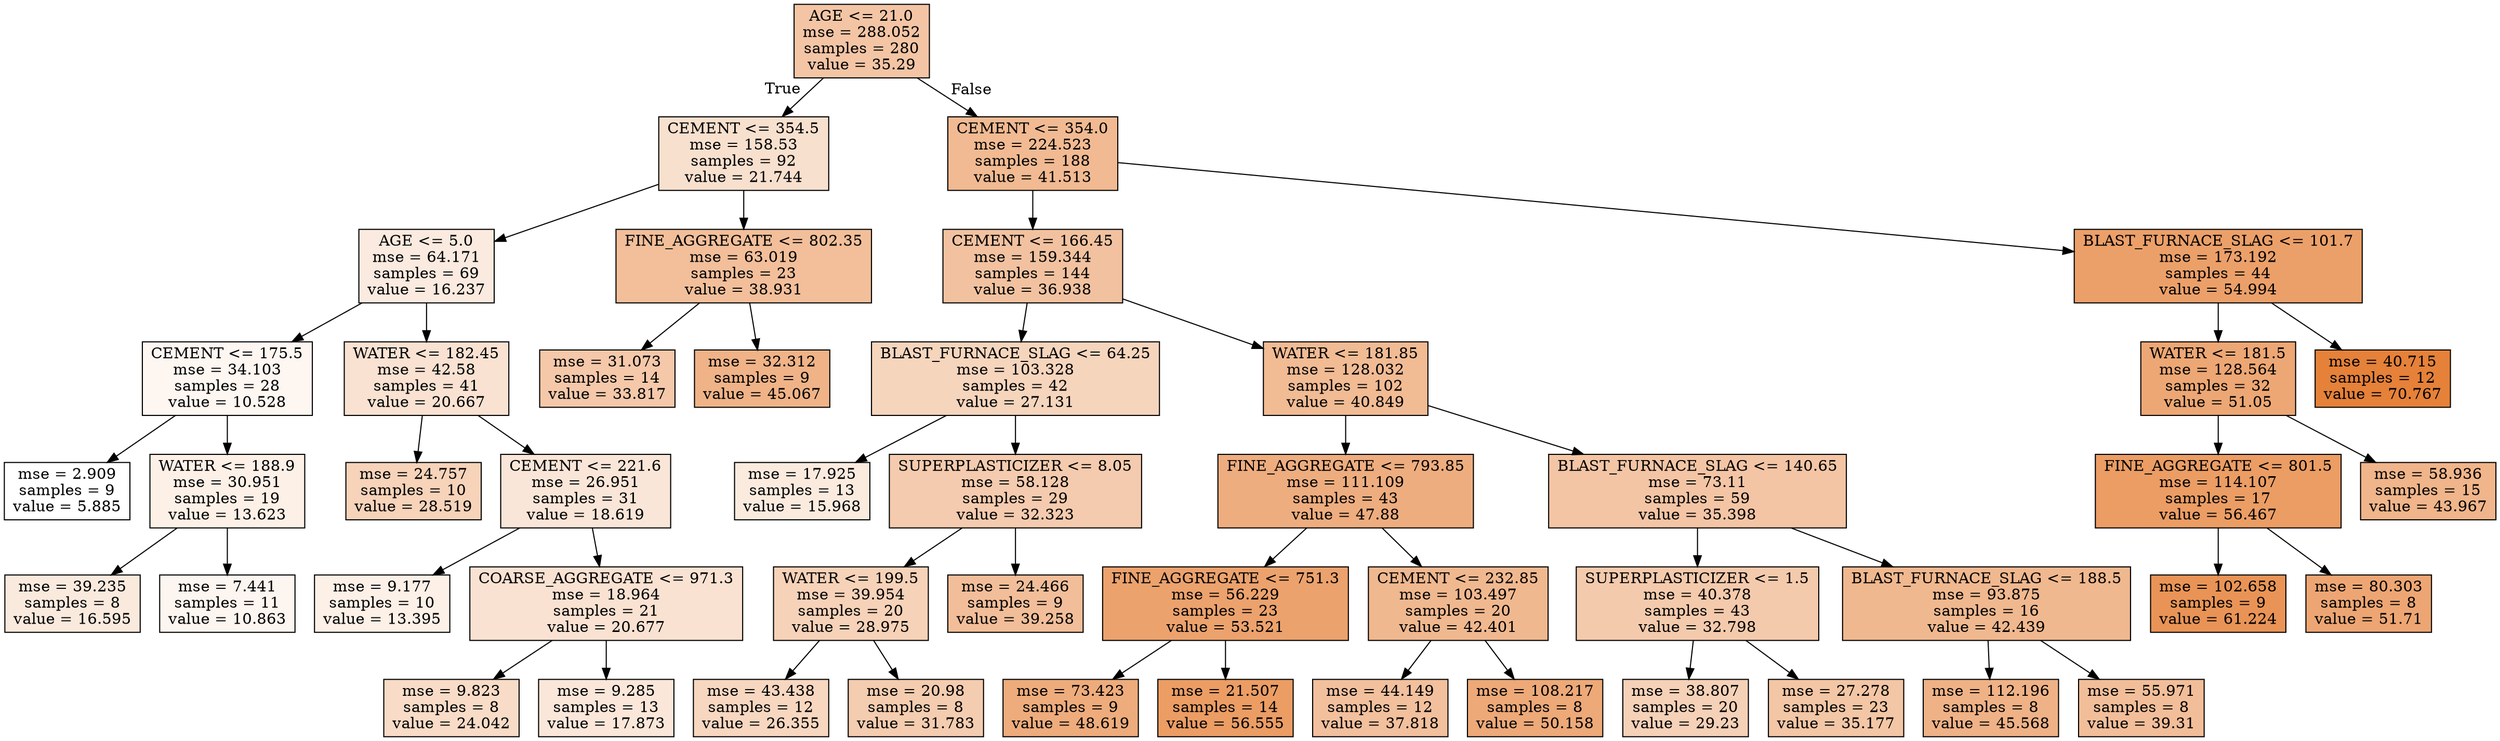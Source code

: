 digraph Tree {
node [shape=box, style="filled", color="black"] ;
0 [label="AGE <= 21.0\nmse = 288.052\nsamples = 280\nvalue = 35.29", fillcolor="#e5813974"] ;
1 [label="CEMENT <= 354.5\nmse = 158.53\nsamples = 92\nvalue = 21.744", fillcolor="#e581393e"] ;
0 -> 1 [labeldistance=2.5, labelangle=45, headlabel="True"] ;
2 [label="AGE <= 5.0\nmse = 64.171\nsamples = 69\nvalue = 16.237", fillcolor="#e5813929"] ;
1 -> 2 ;
3 [label="CEMENT <= 175.5\nmse = 34.103\nsamples = 28\nvalue = 10.528", fillcolor="#e5813912"] ;
2 -> 3 ;
4 [label="mse = 2.909\nsamples = 9\nvalue = 5.885", fillcolor="#e5813900"] ;
3 -> 4 ;
5 [label="WATER <= 188.9\nmse = 30.951\nsamples = 19\nvalue = 13.623", fillcolor="#e581391e"] ;
3 -> 5 ;
6 [label="mse = 39.235\nsamples = 8\nvalue = 16.595", fillcolor="#e581392a"] ;
5 -> 6 ;
7 [label="mse = 7.441\nsamples = 11\nvalue = 10.863", fillcolor="#e5813914"] ;
5 -> 7 ;
8 [label="WATER <= 182.45\nmse = 42.58\nsamples = 41\nvalue = 20.667", fillcolor="#e581393a"] ;
2 -> 8 ;
9 [label="mse = 24.757\nsamples = 10\nvalue = 28.519", fillcolor="#e5813959"] ;
8 -> 9 ;
10 [label="CEMENT <= 221.6\nmse = 26.951\nsamples = 31\nvalue = 18.619", fillcolor="#e5813932"] ;
8 -> 10 ;
11 [label="mse = 9.177\nsamples = 10\nvalue = 13.395", fillcolor="#e581391e"] ;
10 -> 11 ;
12 [label="COARSE_AGGREGATE <= 971.3\nmse = 18.964\nsamples = 21\nvalue = 20.677", fillcolor="#e581393a"] ;
10 -> 12 ;
13 [label="mse = 9.823\nsamples = 8\nvalue = 24.042", fillcolor="#e5813947"] ;
12 -> 13 ;
14 [label="mse = 9.285\nsamples = 13\nvalue = 17.873", fillcolor="#e581392f"] ;
12 -> 14 ;
15 [label="FINE_AGGREGATE <= 802.35\nmse = 63.019\nsamples = 23\nvalue = 38.931", fillcolor="#e5813982"] ;
1 -> 15 ;
16 [label="mse = 31.073\nsamples = 14\nvalue = 33.817", fillcolor="#e581396e"] ;
15 -> 16 ;
17 [label="mse = 32.312\nsamples = 9\nvalue = 45.067", fillcolor="#e581399a"] ;
15 -> 17 ;
18 [label="CEMENT <= 354.0\nmse = 224.523\nsamples = 188\nvalue = 41.513", fillcolor="#e581398c"] ;
0 -> 18 [labeldistance=2.5, labelangle=-45, headlabel="False"] ;
19 [label="CEMENT <= 166.45\nmse = 159.344\nsamples = 144\nvalue = 36.938", fillcolor="#e581397a"] ;
18 -> 19 ;
20 [label="BLAST_FURNACE_SLAG <= 64.25\nmse = 103.328\nsamples = 42\nvalue = 27.131", fillcolor="#e5813954"] ;
19 -> 20 ;
21 [label="mse = 17.925\nsamples = 13\nvalue = 15.968", fillcolor="#e5813928"] ;
20 -> 21 ;
22 [label="SUPERPLASTICIZER <= 8.05\nmse = 58.128\nsamples = 29\nvalue = 32.323", fillcolor="#e5813968"] ;
20 -> 22 ;
23 [label="WATER <= 199.5\nmse = 39.954\nsamples = 20\nvalue = 28.975", fillcolor="#e581395b"] ;
22 -> 23 ;
24 [label="mse = 43.438\nsamples = 12\nvalue = 26.355", fillcolor="#e5813950"] ;
23 -> 24 ;
25 [label="mse = 20.98\nsamples = 8\nvalue = 31.783", fillcolor="#e5813966"] ;
23 -> 25 ;
26 [label="mse = 24.466\nsamples = 9\nvalue = 39.258", fillcolor="#e5813983"] ;
22 -> 26 ;
27 [label="WATER <= 181.85\nmse = 128.032\nsamples = 102\nvalue = 40.849", fillcolor="#e5813989"] ;
19 -> 27 ;
28 [label="FINE_AGGREGATE <= 793.85\nmse = 111.109\nsamples = 43\nvalue = 47.88", fillcolor="#e58139a5"] ;
27 -> 28 ;
29 [label="FINE_AGGREGATE <= 751.3\nmse = 56.229\nsamples = 23\nvalue = 53.521", fillcolor="#e58139bb"] ;
28 -> 29 ;
30 [label="mse = 73.423\nsamples = 9\nvalue = 48.619", fillcolor="#e58139a8"] ;
29 -> 30 ;
31 [label="mse = 21.507\nsamples = 14\nvalue = 56.555", fillcolor="#e58139c7"] ;
29 -> 31 ;
32 [label="CEMENT <= 232.85\nmse = 103.497\nsamples = 20\nvalue = 42.401", fillcolor="#e5813990"] ;
28 -> 32 ;
33 [label="mse = 44.149\nsamples = 12\nvalue = 37.818", fillcolor="#e581397e"] ;
32 -> 33 ;
34 [label="mse = 108.217\nsamples = 8\nvalue = 50.158", fillcolor="#e58139ae"] ;
32 -> 34 ;
35 [label="BLAST_FURNACE_SLAG <= 140.65\nmse = 73.11\nsamples = 59\nvalue = 35.398", fillcolor="#e5813974"] ;
27 -> 35 ;
36 [label="SUPERPLASTICIZER <= 1.5\nmse = 40.378\nsamples = 43\nvalue = 32.798", fillcolor="#e581396a"] ;
35 -> 36 ;
37 [label="mse = 38.807\nsamples = 20\nvalue = 29.23", fillcolor="#e581395c"] ;
36 -> 37 ;
38 [label="mse = 27.278\nsamples = 23\nvalue = 35.177", fillcolor="#e5813973"] ;
36 -> 38 ;
39 [label="BLAST_FURNACE_SLAG <= 188.5\nmse = 93.875\nsamples = 16\nvalue = 42.439", fillcolor="#e5813990"] ;
35 -> 39 ;
40 [label="mse = 112.196\nsamples = 8\nvalue = 45.568", fillcolor="#e581399c"] ;
39 -> 40 ;
41 [label="mse = 55.971\nsamples = 8\nvalue = 39.31", fillcolor="#e5813983"] ;
39 -> 41 ;
42 [label="BLAST_FURNACE_SLAG <= 101.7\nmse = 173.192\nsamples = 44\nvalue = 54.994", fillcolor="#e58139c1"] ;
18 -> 42 ;
43 [label="WATER <= 181.5\nmse = 128.564\nsamples = 32\nvalue = 51.05", fillcolor="#e58139b2"] ;
42 -> 43 ;
44 [label="FINE_AGGREGATE <= 801.5\nmse = 114.107\nsamples = 17\nvalue = 56.467", fillcolor="#e58139c7"] ;
43 -> 44 ;
45 [label="mse = 102.658\nsamples = 9\nvalue = 61.224", fillcolor="#e58139d9"] ;
44 -> 45 ;
46 [label="mse = 80.303\nsamples = 8\nvalue = 51.71", fillcolor="#e58139b4"] ;
44 -> 46 ;
47 [label="mse = 58.936\nsamples = 15\nvalue = 43.967", fillcolor="#e5813996"] ;
43 -> 47 ;
48 [label="mse = 40.715\nsamples = 12\nvalue = 70.767", fillcolor="#e58139ff"] ;
42 -> 48 ;
}
